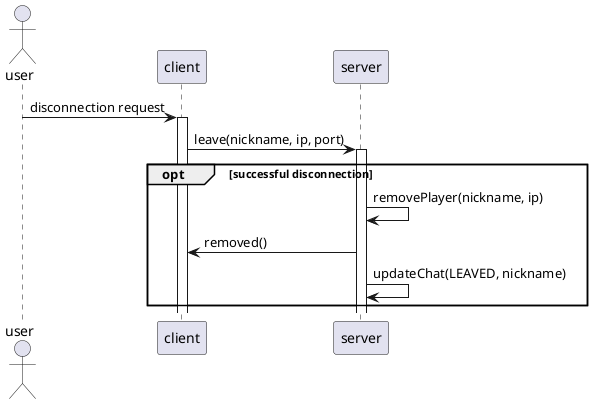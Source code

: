 ﻿/'
 ' Scribble, the player disconnects from a game in progress.
 '
 ' @author Mattia Ruberto
 ' @author Gabriele Alessi
 ' @version 19.03.2019
 '/

@startuml playerDisconnected

actor user

user->client:disconnection request
activate client

client->server:leave(nickname, ip, port)
activate server

opt successful disconnection
    server->server:removePlayer(nickname, ip)
    server->client:removed()
    server->server:updateChat(LEAVED, nickname)
end

@enduml